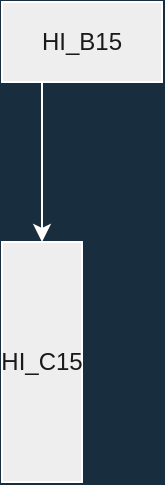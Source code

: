 <mxfile version="15.5.0" type="github">
  <diagram id="CZnonthsBBkledTmPmow" name="Page-1">
    <mxGraphModel dx="474" dy="255" grid="1" gridSize="10" guides="1" tooltips="1" connect="1" arrows="1" fold="1" page="1" pageScale="1" pageWidth="850" pageHeight="1100" background="#182E3E" math="0" shadow="0">
      <root>
        <mxCell id="0" />
        <mxCell id="1" parent="0" />
        <mxCell id="fykiHhkojJBTAY3MWR-g-2" style="edgeStyle=orthogonalEdgeStyle;curved=0;rounded=1;sketch=0;orthogonalLoop=1;jettySize=auto;html=1;exitX=0.25;exitY=1;exitDx=0;exitDy=0;fontColor=#FFFFFF;strokeColor=#FFFFFF;" edge="1" parent="1" source="fykiHhkojJBTAY3MWR-g-1">
          <mxGeometry relative="1" as="geometry">
            <mxPoint x="500" y="120" as="targetPoint" />
          </mxGeometry>
        </mxCell>
        <mxCell id="fykiHhkojJBTAY3MWR-g-1" value="HI_B15" style="rounded=0;whiteSpace=wrap;html=1;fillColor=#EEEEEE;strokeColor=#FFFFFF;fontColor=#1A1A1A;" vertex="1" parent="1">
          <mxGeometry x="480" width="80" height="40" as="geometry" />
        </mxCell>
        <mxCell id="fykiHhkojJBTAY3MWR-g-3" value="HI_C15" style="rounded=0;whiteSpace=wrap;html=1;sketch=0;fontColor=#1A1A1A;strokeColor=#FFFFFF;fillColor=#EEEEEE;" vertex="1" parent="1">
          <mxGeometry x="480" y="120" width="40" height="120" as="geometry" />
        </mxCell>
      </root>
    </mxGraphModel>
  </diagram>
</mxfile>

